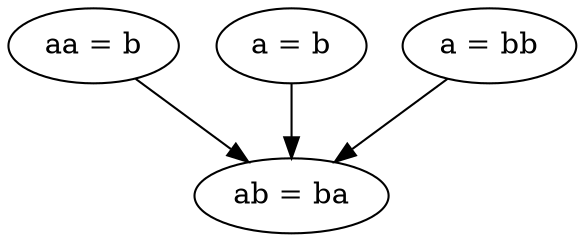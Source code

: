 digraph finite_state_machine {
	rankdir=TB;
	node [shape = ellipse];
	"aa = b" -> "ab = ba"
	"a = b" -> "ab = ba"
	"a = bb" -> "ab = ba"
}